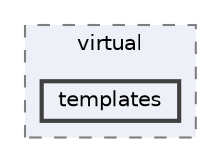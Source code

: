 digraph "C:/microchip/harmony3/gfx/middleware/legato/driver/processor/virtual/templates"
{
 // INTERACTIVE_SVG=YES
 // LATEX_PDF_SIZE
  bgcolor="transparent";
  edge [fontname=Helvetica,fontsize=10,labelfontname=Helvetica,labelfontsize=10];
  node [fontname=Helvetica,fontsize=10,shape=box,height=0.2,width=0.4];
  compound=true
  subgraph clusterdir_69368713f269d155ee36110282bcc7da {
    graph [ bgcolor="#edf0f7", pencolor="grey50", label="virtual", fontname=Helvetica,fontsize=10 style="filled,dashed", URL="dir_69368713f269d155ee36110282bcc7da.html",tooltip=""]
  dir_1287ccda6f12b052b02b0382bbce1337 [label="templates", fillcolor="#edf0f7", color="grey25", style="filled,bold", URL="dir_1287ccda6f12b052b02b0382bbce1337.html",tooltip=""];
  }
}
